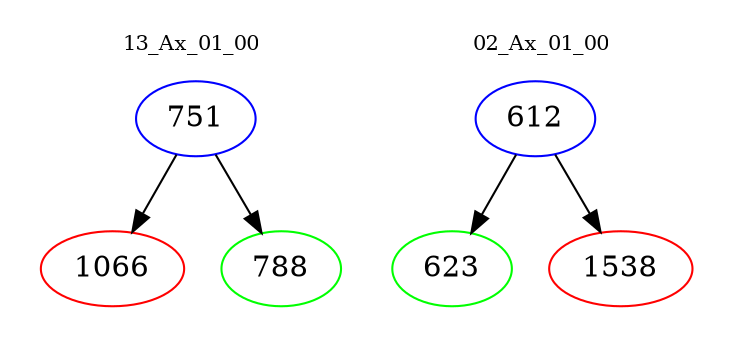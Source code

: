 digraph{
subgraph cluster_0 {
color = white
label = "13_Ax_01_00";
fontsize=10;
T0_751 [label="751", color="blue"]
T0_751 -> T0_1066 [color="black"]
T0_1066 [label="1066", color="red"]
T0_751 -> T0_788 [color="black"]
T0_788 [label="788", color="green"]
}
subgraph cluster_1 {
color = white
label = "02_Ax_01_00";
fontsize=10;
T1_612 [label="612", color="blue"]
T1_612 -> T1_623 [color="black"]
T1_623 [label="623", color="green"]
T1_612 -> T1_1538 [color="black"]
T1_1538 [label="1538", color="red"]
}
}
